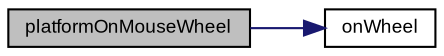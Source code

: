 digraph "platformOnMouseWheel"
{
  bgcolor="transparent";
  edge [fontname="Arial",fontsize="9",labelfontname="Arial",labelfontsize="9"];
  node [fontname="Arial",fontsize="9",shape=record];
  rankdir="LR";
  Node1 [label="platformOnMouseWheel",height=0.2,width=0.4,color="black", fillcolor="grey75", style="filled" fontcolor="black"];
  Node1 -> Node2 [color="midnightblue",fontsize="9",style="solid",fontname="Arial"];
  Node2 [label="onWheel",height=0.2,width=0.4,color="black",URL="$class_v_s_t_g_u_i_1_1_c_frame.html#aff7d0cc32cff2cc6fb023b227c9f6cb4",tooltip="called if a mouse wheel event is happening over this view "];
}
